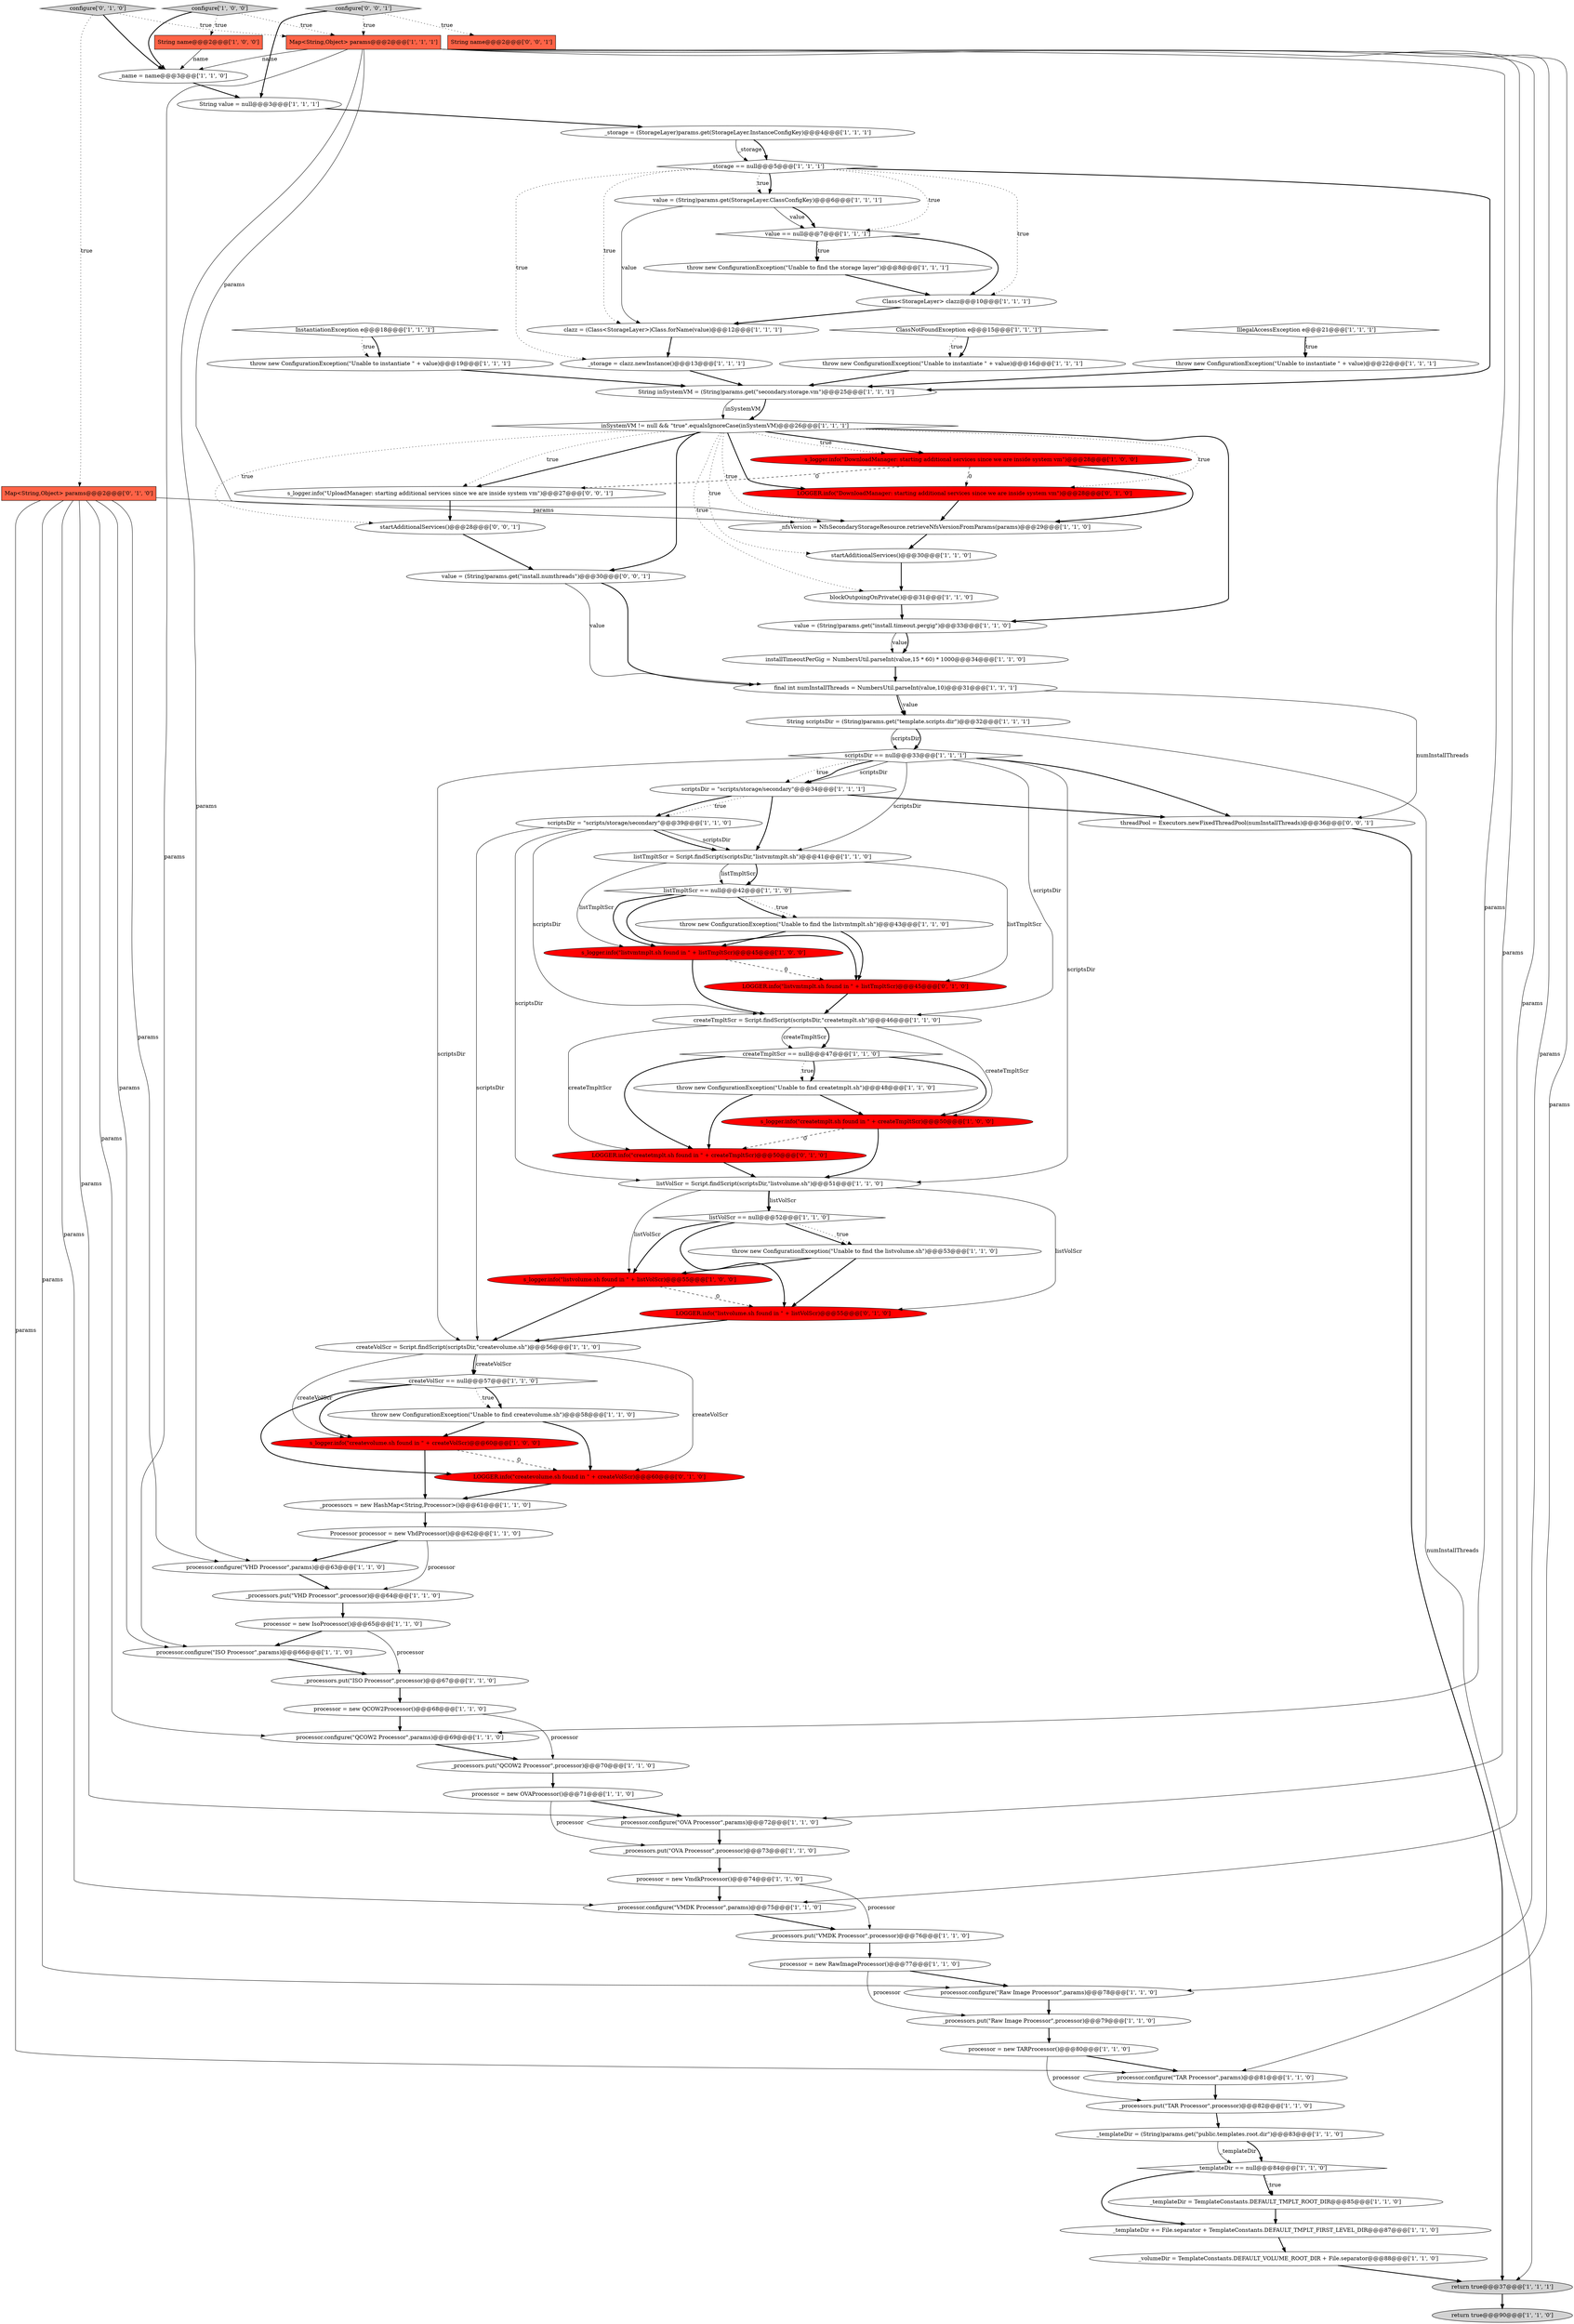 digraph {
75 [style = filled, label = "_processors.put(\"Raw Image Processor\",processor)@@@79@@@['1', '1', '0']", fillcolor = white, shape = ellipse image = "AAA0AAABBB1BBB"];
40 [style = filled, label = "listVolScr = Script.findScript(scriptsDir,\"listvolume.sh\")@@@51@@@['1', '1', '0']", fillcolor = white, shape = ellipse image = "AAA0AAABBB1BBB"];
78 [style = filled, label = "Map<String,Object> params@@@2@@@['0', '1', '0']", fillcolor = tomato, shape = box image = "AAA0AAABBB2BBB"];
4 [style = filled, label = "listTmpltScr == null@@@42@@@['1', '1', '0']", fillcolor = white, shape = diamond image = "AAA0AAABBB1BBB"];
22 [style = filled, label = "ClassNotFoundException e@@@15@@@['1', '1', '1']", fillcolor = white, shape = diamond image = "AAA0AAABBB1BBB"];
16 [style = filled, label = "_storage = clazz.newInstance()@@@13@@@['1', '1', '1']", fillcolor = white, shape = ellipse image = "AAA0AAABBB1BBB"];
65 [style = filled, label = "_processors.put(\"ISO Processor\",processor)@@@67@@@['1', '1', '0']", fillcolor = white, shape = ellipse image = "AAA0AAABBB1BBB"];
85 [style = filled, label = "startAdditionalServices()@@@28@@@['0', '0', '1']", fillcolor = white, shape = ellipse image = "AAA0AAABBB3BBB"];
37 [style = filled, label = "processor.configure(\"TAR Processor\",params)@@@81@@@['1', '1', '0']", fillcolor = white, shape = ellipse image = "AAA0AAABBB1BBB"];
79 [style = filled, label = "LOGGER.info(\"createvolume.sh found in \" + createVolScr)@@@60@@@['0', '1', '0']", fillcolor = red, shape = ellipse image = "AAA1AAABBB2BBB"];
33 [style = filled, label = "processor = new OVAProcessor()@@@71@@@['1', '1', '0']", fillcolor = white, shape = ellipse image = "AAA0AAABBB1BBB"];
62 [style = filled, label = "_templateDir = TemplateConstants.DEFAULT_TMPLT_ROOT_DIR@@@85@@@['1', '1', '0']", fillcolor = white, shape = ellipse image = "AAA0AAABBB1BBB"];
48 [style = filled, label = "throw new ConfigurationException(\"Unable to instantiate \" + value)@@@19@@@['1', '1', '1']", fillcolor = white, shape = ellipse image = "AAA0AAABBB1BBB"];
76 [style = filled, label = "processor = new TARProcessor()@@@80@@@['1', '1', '0']", fillcolor = white, shape = ellipse image = "AAA0AAABBB1BBB"];
7 [style = filled, label = "processor.configure(\"OVA Processor\",params)@@@72@@@['1', '1', '0']", fillcolor = white, shape = ellipse image = "AAA0AAABBB1BBB"];
49 [style = filled, label = "return true@@@37@@@['1', '1', '1']", fillcolor = lightgray, shape = ellipse image = "AAA0AAABBB1BBB"];
29 [style = filled, label = "String name@@@2@@@['1', '0', '0']", fillcolor = tomato, shape = box image = "AAA0AAABBB1BBB"];
19 [style = filled, label = "createTmpltScr = Script.findScript(scriptsDir,\"createtmplt.sh\")@@@46@@@['1', '1', '0']", fillcolor = white, shape = ellipse image = "AAA0AAABBB1BBB"];
63 [style = filled, label = "Class<StorageLayer> clazz@@@10@@@['1', '1', '1']", fillcolor = white, shape = ellipse image = "AAA0AAABBB1BBB"];
72 [style = filled, label = "_storage == null@@@5@@@['1', '1', '1']", fillcolor = white, shape = diamond image = "AAA0AAABBB1BBB"];
77 [style = filled, label = "LOGGER.info(\"DownloadManager: starting additional services since we are inside system vm\")@@@28@@@['0', '1', '0']", fillcolor = red, shape = ellipse image = "AAA1AAABBB2BBB"];
21 [style = filled, label = "_volumeDir = TemplateConstants.DEFAULT_VOLUME_ROOT_DIR + File.separator@@@88@@@['1', '1', '0']", fillcolor = white, shape = ellipse image = "AAA0AAABBB1BBB"];
81 [style = filled, label = "LOGGER.info(\"createtmplt.sh found in \" + createTmpltScr)@@@50@@@['0', '1', '0']", fillcolor = red, shape = ellipse image = "AAA1AAABBB2BBB"];
83 [style = filled, label = "LOGGER.info(\"listvmtmplt.sh found in \" + listTmpltScr)@@@45@@@['0', '1', '0']", fillcolor = red, shape = ellipse image = "AAA1AAABBB2BBB"];
82 [style = filled, label = "LOGGER.info(\"listvolume.sh found in \" + listVolScr)@@@55@@@['0', '1', '0']", fillcolor = red, shape = ellipse image = "AAA1AAABBB2BBB"];
2 [style = filled, label = "String value = null@@@3@@@['1', '1', '1']", fillcolor = white, shape = ellipse image = "AAA0AAABBB1BBB"];
20 [style = filled, label = "throw new ConfigurationException(\"Unable to find the listvolume.sh\")@@@53@@@['1', '1', '0']", fillcolor = white, shape = ellipse image = "AAA0AAABBB1BBB"];
45 [style = filled, label = "throw new ConfigurationException(\"Unable to find createvolume.sh\")@@@58@@@['1', '1', '0']", fillcolor = white, shape = ellipse image = "AAA0AAABBB1BBB"];
10 [style = filled, label = "InstantiationException e@@@18@@@['1', '1', '1']", fillcolor = white, shape = diamond image = "AAA0AAABBB1BBB"];
41 [style = filled, label = "throw new ConfigurationException(\"Unable to find createtmplt.sh\")@@@48@@@['1', '1', '0']", fillcolor = white, shape = ellipse image = "AAA0AAABBB1BBB"];
87 [style = filled, label = "configure['0', '0', '1']", fillcolor = lightgray, shape = diamond image = "AAA0AAABBB3BBB"];
34 [style = filled, label = "_processors = new HashMap<String,Processor>()@@@61@@@['1', '1', '0']", fillcolor = white, shape = ellipse image = "AAA0AAABBB1BBB"];
89 [style = filled, label = "threadPool = Executors.newFixedThreadPool(numInstallThreads)@@@36@@@['0', '0', '1']", fillcolor = white, shape = ellipse image = "AAA0AAABBB3BBB"];
53 [style = filled, label = "scriptsDir == null@@@33@@@['1', '1', '1']", fillcolor = white, shape = diamond image = "AAA0AAABBB1BBB"];
9 [style = filled, label = "processor.configure(\"VHD Processor\",params)@@@63@@@['1', '1', '0']", fillcolor = white, shape = ellipse image = "AAA0AAABBB1BBB"];
12 [style = filled, label = "value = (String)params.get(StorageLayer.ClassConfigKey)@@@6@@@['1', '1', '1']", fillcolor = white, shape = ellipse image = "AAA0AAABBB1BBB"];
60 [style = filled, label = "_templateDir += File.separator + TemplateConstants.DEFAULT_TMPLT_FIRST_LEVEL_DIR@@@87@@@['1', '1', '0']", fillcolor = white, shape = ellipse image = "AAA0AAABBB1BBB"];
35 [style = filled, label = "return true@@@90@@@['1', '1', '0']", fillcolor = lightgray, shape = ellipse image = "AAA0AAABBB1BBB"];
44 [style = filled, label = "processor.configure(\"Raw Image Processor\",params)@@@78@@@['1', '1', '0']", fillcolor = white, shape = ellipse image = "AAA0AAABBB1BBB"];
36 [style = filled, label = "_processors.put(\"QCOW2 Processor\",processor)@@@70@@@['1', '1', '0']", fillcolor = white, shape = ellipse image = "AAA0AAABBB1BBB"];
61 [style = filled, label = "_templateDir == null@@@84@@@['1', '1', '0']", fillcolor = white, shape = diamond image = "AAA0AAABBB1BBB"];
74 [style = filled, label = "Processor processor = new VhdProcessor()@@@62@@@['1', '1', '0']", fillcolor = white, shape = ellipse image = "AAA0AAABBB1BBB"];
84 [style = filled, label = "String name@@@2@@@['0', '0', '1']", fillcolor = tomato, shape = box image = "AAA0AAABBB3BBB"];
51 [style = filled, label = "Map<String,Object> params@@@2@@@['1', '1', '1']", fillcolor = tomato, shape = box image = "AAA0AAABBB1BBB"];
55 [style = filled, label = "processor = new QCOW2Processor()@@@68@@@['1', '1', '0']", fillcolor = white, shape = ellipse image = "AAA0AAABBB1BBB"];
42 [style = filled, label = "s_logger.info(\"createvolume.sh found in \" + createVolScr)@@@60@@@['1', '0', '0']", fillcolor = red, shape = ellipse image = "AAA1AAABBB1BBB"];
17 [style = filled, label = "scriptsDir = \"scripts/storage/secondary\"@@@34@@@['1', '1', '1']", fillcolor = white, shape = ellipse image = "AAA0AAABBB1BBB"];
14 [style = filled, label = "processor.configure(\"VMDK Processor\",params)@@@75@@@['1', '1', '0']", fillcolor = white, shape = ellipse image = "AAA0AAABBB1BBB"];
47 [style = filled, label = "_templateDir = (String)params.get(\"public.templates.root.dir\")@@@83@@@['1', '1', '0']", fillcolor = white, shape = ellipse image = "AAA0AAABBB1BBB"];
58 [style = filled, label = "clazz = (Class<StorageLayer>)Class.forName(value)@@@12@@@['1', '1', '1']", fillcolor = white, shape = ellipse image = "AAA0AAABBB1BBB"];
6 [style = filled, label = "throw new ConfigurationException(\"Unable to instantiate \" + value)@@@16@@@['1', '1', '1']", fillcolor = white, shape = ellipse image = "AAA0AAABBB1BBB"];
25 [style = filled, label = "installTimeoutPerGig = NumbersUtil.parseInt(value,15 * 60) * 1000@@@34@@@['1', '1', '0']", fillcolor = white, shape = ellipse image = "AAA0AAABBB1BBB"];
0 [style = filled, label = "value == null@@@7@@@['1', '1', '1']", fillcolor = white, shape = diamond image = "AAA0AAABBB1BBB"];
56 [style = filled, label = "String inSystemVM = (String)params.get(\"secondary.storage.vm\")@@@25@@@['1', '1', '1']", fillcolor = white, shape = ellipse image = "AAA0AAABBB1BBB"];
26 [style = filled, label = "listTmpltScr = Script.findScript(scriptsDir,\"listvmtmplt.sh\")@@@41@@@['1', '1', '0']", fillcolor = white, shape = ellipse image = "AAA0AAABBB1BBB"];
5 [style = filled, label = "processor = new VmdkProcessor()@@@74@@@['1', '1', '0']", fillcolor = white, shape = ellipse image = "AAA0AAABBB1BBB"];
23 [style = filled, label = "_processors.put(\"TAR Processor\",processor)@@@82@@@['1', '1', '0']", fillcolor = white, shape = ellipse image = "AAA0AAABBB1BBB"];
69 [style = filled, label = "throw new ConfigurationException(\"Unable to find the storage layer\")@@@8@@@['1', '1', '1']", fillcolor = white, shape = ellipse image = "AAA0AAABBB1BBB"];
13 [style = filled, label = "inSystemVM != null && \"true\".equalsIgnoreCase(inSystemVM)@@@26@@@['1', '1', '1']", fillcolor = white, shape = diamond image = "AAA0AAABBB1BBB"];
68 [style = filled, label = "processor.configure(\"QCOW2 Processor\",params)@@@69@@@['1', '1', '0']", fillcolor = white, shape = ellipse image = "AAA0AAABBB1BBB"];
59 [style = filled, label = "s_logger.info(\"DownloadManager: starting additional services since we are inside system vm\")@@@28@@@['1', '0', '0']", fillcolor = red, shape = ellipse image = "AAA1AAABBB1BBB"];
38 [style = filled, label = "_name = name@@@3@@@['1', '1', '0']", fillcolor = white, shape = ellipse image = "AAA0AAABBB1BBB"];
54 [style = filled, label = "final int numInstallThreads = NumbersUtil.parseInt(value,10)@@@31@@@['1', '1', '1']", fillcolor = white, shape = ellipse image = "AAA0AAABBB1BBB"];
50 [style = filled, label = "_processors.put(\"VMDK Processor\",processor)@@@76@@@['1', '1', '0']", fillcolor = white, shape = ellipse image = "AAA0AAABBB1BBB"];
71 [style = filled, label = "createVolScr = Script.findScript(scriptsDir,\"createvolume.sh\")@@@56@@@['1', '1', '0']", fillcolor = white, shape = ellipse image = "AAA0AAABBB1BBB"];
3 [style = filled, label = "_storage = (StorageLayer)params.get(StorageLayer.InstanceConfigKey)@@@4@@@['1', '1', '1']", fillcolor = white, shape = ellipse image = "AAA0AAABBB1BBB"];
31 [style = filled, label = "throw new ConfigurationException(\"Unable to instantiate \" + value)@@@22@@@['1', '1', '1']", fillcolor = white, shape = ellipse image = "AAA0AAABBB1BBB"];
27 [style = filled, label = "s_logger.info(\"listvolume.sh found in \" + listVolScr)@@@55@@@['1', '0', '0']", fillcolor = red, shape = ellipse image = "AAA1AAABBB1BBB"];
57 [style = filled, label = "_processors.put(\"OVA Processor\",processor)@@@73@@@['1', '1', '0']", fillcolor = white, shape = ellipse image = "AAA0AAABBB1BBB"];
32 [style = filled, label = "createVolScr == null@@@57@@@['1', '1', '0']", fillcolor = white, shape = diamond image = "AAA0AAABBB1BBB"];
80 [style = filled, label = "configure['0', '1', '0']", fillcolor = lightgray, shape = diamond image = "AAA0AAABBB2BBB"];
24 [style = filled, label = "_nfsVersion = NfsSecondaryStorageResource.retrieveNfsVersionFromParams(params)@@@29@@@['1', '1', '0']", fillcolor = white, shape = ellipse image = "AAA0AAABBB1BBB"];
11 [style = filled, label = "processor = new RawImageProcessor()@@@77@@@['1', '1', '0']", fillcolor = white, shape = ellipse image = "AAA0AAABBB1BBB"];
73 [style = filled, label = "startAdditionalServices()@@@30@@@['1', '1', '0']", fillcolor = white, shape = ellipse image = "AAA0AAABBB1BBB"];
28 [style = filled, label = "blockOutgoingOnPrivate()@@@31@@@['1', '1', '0']", fillcolor = white, shape = ellipse image = "AAA0AAABBB1BBB"];
43 [style = filled, label = "value = (String)params.get(\"install.timeout.pergig\")@@@33@@@['1', '1', '0']", fillcolor = white, shape = ellipse image = "AAA0AAABBB1BBB"];
15 [style = filled, label = "scriptsDir = \"scripts/storage/secondary\"@@@39@@@['1', '1', '0']", fillcolor = white, shape = ellipse image = "AAA0AAABBB1BBB"];
30 [style = filled, label = "throw new ConfigurationException(\"Unable to find the listvmtmplt.sh\")@@@43@@@['1', '1', '0']", fillcolor = white, shape = ellipse image = "AAA0AAABBB1BBB"];
64 [style = filled, label = "createTmpltScr == null@@@47@@@['1', '1', '0']", fillcolor = white, shape = diamond image = "AAA0AAABBB1BBB"];
70 [style = filled, label = "IllegalAccessException e@@@21@@@['1', '1', '1']", fillcolor = white, shape = diamond image = "AAA0AAABBB1BBB"];
86 [style = filled, label = "value = (String)params.get(\"install.numthreads\")@@@30@@@['0', '0', '1']", fillcolor = white, shape = ellipse image = "AAA0AAABBB3BBB"];
39 [style = filled, label = "s_logger.info(\"createtmplt.sh found in \" + createTmpltScr)@@@50@@@['1', '0', '0']", fillcolor = red, shape = ellipse image = "AAA1AAABBB1BBB"];
67 [style = filled, label = "_processors.put(\"VHD Processor\",processor)@@@64@@@['1', '1', '0']", fillcolor = white, shape = ellipse image = "AAA0AAABBB1BBB"];
8 [style = filled, label = "s_logger.info(\"listvmtmplt.sh found in \" + listTmpltScr)@@@45@@@['1', '0', '0']", fillcolor = red, shape = ellipse image = "AAA1AAABBB1BBB"];
52 [style = filled, label = "configure['1', '0', '0']", fillcolor = lightgray, shape = diamond image = "AAA0AAABBB1BBB"];
66 [style = filled, label = "listVolScr == null@@@52@@@['1', '1', '0']", fillcolor = white, shape = diamond image = "AAA0AAABBB1BBB"];
46 [style = filled, label = "processor = new IsoProcessor()@@@65@@@['1', '1', '0']", fillcolor = white, shape = ellipse image = "AAA0AAABBB1BBB"];
88 [style = filled, label = "s_logger.info(\"UploadManager: starting additional services since we are inside system vm\")@@@27@@@['0', '0', '1']", fillcolor = white, shape = ellipse image = "AAA0AAABBB3BBB"];
18 [style = filled, label = "String scriptsDir = (String)params.get(\"template.scripts.dir\")@@@32@@@['1', '1', '1']", fillcolor = white, shape = ellipse image = "AAA0AAABBB1BBB"];
1 [style = filled, label = "processor.configure(\"ISO Processor\",params)@@@66@@@['1', '1', '0']", fillcolor = white, shape = ellipse image = "AAA0AAABBB1BBB"];
13->24 [style = dotted, label="true"];
61->62 [style = dotted, label="true"];
55->68 [style = bold, label=""];
51->44 [style = solid, label="params"];
40->66 [style = bold, label=""];
13->28 [style = dotted, label="true"];
31->56 [style = bold, label=""];
74->67 [style = solid, label="processor"];
82->71 [style = bold, label=""];
24->73 [style = bold, label=""];
32->45 [style = dotted, label="true"];
8->83 [style = dashed, label="0"];
52->51 [style = dotted, label="true"];
85->86 [style = bold, label=""];
36->33 [style = bold, label=""];
78->9 [style = solid, label="params"];
4->30 [style = dotted, label="true"];
20->27 [style = bold, label=""];
13->59 [style = bold, label=""];
83->19 [style = bold, label=""];
80->38 [style = bold, label=""];
17->15 [style = dotted, label="true"];
28->43 [style = bold, label=""];
66->20 [style = bold, label=""];
19->81 [style = solid, label="createTmpltScr"];
70->31 [style = dotted, label="true"];
76->37 [style = bold, label=""];
45->42 [style = bold, label=""];
13->88 [style = bold, label=""];
12->58 [style = solid, label="value"];
52->29 [style = dotted, label="true"];
4->8 [style = bold, label=""];
13->86 [style = bold, label=""];
74->9 [style = bold, label=""];
70->31 [style = bold, label=""];
18->49 [style = solid, label="numInstallThreads"];
30->8 [style = bold, label=""];
51->24 [style = solid, label="params"];
26->4 [style = solid, label="listTmpltScr"];
64->41 [style = dotted, label="true"];
56->13 [style = solid, label="inSystemVM"];
30->83 [style = bold, label=""];
26->83 [style = solid, label="listTmpltScr"];
33->7 [style = bold, label=""];
3->72 [style = solid, label="_storage"];
13->59 [style = dotted, label="true"];
51->38 [style = solid, label="name"];
78->14 [style = solid, label="params"];
58->16 [style = bold, label=""];
3->72 [style = bold, label=""];
60->21 [style = bold, label=""];
16->56 [style = bold, label=""];
11->44 [style = bold, label=""];
62->60 [style = bold, label=""];
13->77 [style = dotted, label="true"];
7->57 [style = bold, label=""];
10->48 [style = bold, label=""];
71->32 [style = solid, label="createVolScr"];
26->4 [style = bold, label=""];
34->74 [style = bold, label=""];
51->14 [style = solid, label="params"];
38->2 [style = bold, label=""];
12->0 [style = solid, label="value"];
33->57 [style = solid, label="processor"];
15->19 [style = solid, label="scriptsDir"];
26->8 [style = solid, label="listTmpltScr"];
51->9 [style = solid, label="params"];
78->24 [style = solid, label="params"];
13->73 [style = dotted, label="true"];
56->13 [style = bold, label=""];
13->43 [style = bold, label=""];
87->2 [style = bold, label=""];
57->5 [style = bold, label=""];
71->32 [style = bold, label=""];
17->15 [style = bold, label=""];
18->53 [style = solid, label="scriptsDir"];
27->71 [style = bold, label=""];
65->55 [style = bold, label=""];
32->42 [style = bold, label=""];
64->41 [style = bold, label=""];
78->44 [style = solid, label="params"];
22->6 [style = bold, label=""];
15->71 [style = solid, label="scriptsDir"];
78->7 [style = solid, label="params"];
68->36 [style = bold, label=""];
19->64 [style = bold, label=""];
51->37 [style = solid, label="params"];
54->18 [style = solid, label="value"];
47->61 [style = solid, label="_templateDir"];
49->35 [style = bold, label=""];
71->42 [style = solid, label="createVolScr"];
40->66 [style = solid, label="listVolScr"];
2->3 [style = bold, label=""];
53->17 [style = solid, label="scriptsDir"];
47->61 [style = bold, label=""];
39->81 [style = dashed, label="0"];
54->89 [style = solid, label="numInstallThreads"];
72->12 [style = bold, label=""];
72->58 [style = dotted, label="true"];
77->24 [style = bold, label=""];
72->0 [style = dotted, label="true"];
72->12 [style = dotted, label="true"];
78->1 [style = solid, label="params"];
59->88 [style = dashed, label="0"];
59->77 [style = dashed, label="0"];
78->37 [style = solid, label="params"];
15->40 [style = solid, label="scriptsDir"];
80->78 [style = dotted, label="true"];
6->56 [style = bold, label=""];
19->39 [style = solid, label="createTmpltScr"];
72->56 [style = bold, label=""];
86->54 [style = bold, label=""];
43->25 [style = solid, label="value"];
44->75 [style = bold, label=""];
39->40 [style = bold, label=""];
66->82 [style = bold, label=""];
19->64 [style = solid, label="createTmpltScr"];
23->47 [style = bold, label=""];
87->51 [style = dotted, label="true"];
46->65 [style = solid, label="processor"];
14->50 [style = bold, label=""];
41->81 [style = bold, label=""];
0->69 [style = bold, label=""];
0->63 [style = bold, label=""];
87->84 [style = dotted, label="true"];
21->49 [style = bold, label=""];
53->40 [style = solid, label="scriptsDir"];
1->65 [style = bold, label=""];
75->76 [style = bold, label=""];
45->79 [style = bold, label=""];
25->54 [style = bold, label=""];
51->68 [style = solid, label="params"];
80->51 [style = dotted, label="true"];
86->54 [style = solid, label="value"];
51->1 [style = solid, label="params"];
61->62 [style = bold, label=""];
40->27 [style = solid, label="listVolScr"];
32->45 [style = bold, label=""];
42->34 [style = bold, label=""];
17->26 [style = bold, label=""];
61->60 [style = bold, label=""];
48->56 [style = bold, label=""];
27->82 [style = dashed, label="0"];
67->46 [style = bold, label=""];
72->16 [style = dotted, label="true"];
8->19 [style = bold, label=""];
89->49 [style = bold, label=""];
64->81 [style = bold, label=""];
53->17 [style = dotted, label="true"];
15->26 [style = solid, label="scriptsDir"];
52->38 [style = bold, label=""];
53->71 [style = solid, label="scriptsDir"];
18->53 [style = bold, label=""];
42->79 [style = dashed, label="0"];
79->34 [style = bold, label=""];
72->63 [style = dotted, label="true"];
13->88 [style = dotted, label="true"];
0->69 [style = dotted, label="true"];
5->14 [style = bold, label=""];
73->28 [style = bold, label=""];
64->39 [style = bold, label=""];
53->19 [style = solid, label="scriptsDir"];
12->0 [style = bold, label=""];
37->23 [style = bold, label=""];
22->6 [style = dotted, label="true"];
55->36 [style = solid, label="processor"];
15->26 [style = bold, label=""];
11->75 [style = solid, label="processor"];
63->58 [style = bold, label=""];
4->83 [style = bold, label=""];
78->68 [style = solid, label="params"];
54->18 [style = bold, label=""];
66->27 [style = bold, label=""];
4->30 [style = bold, label=""];
29->38 [style = solid, label="name"];
46->1 [style = bold, label=""];
50->11 [style = bold, label=""];
32->79 [style = bold, label=""];
53->89 [style = bold, label=""];
20->82 [style = bold, label=""];
5->50 [style = solid, label="processor"];
53->17 [style = bold, label=""];
71->79 [style = solid, label="createVolScr"];
40->82 [style = solid, label="listVolScr"];
81->40 [style = bold, label=""];
59->24 [style = bold, label=""];
51->7 [style = solid, label="params"];
17->89 [style = bold, label=""];
88->85 [style = bold, label=""];
10->48 [style = dotted, label="true"];
13->77 [style = bold, label=""];
9->67 [style = bold, label=""];
41->39 [style = bold, label=""];
43->25 [style = bold, label=""];
76->23 [style = solid, label="processor"];
69->63 [style = bold, label=""];
66->20 [style = dotted, label="true"];
13->85 [style = dotted, label="true"];
53->26 [style = solid, label="scriptsDir"];
}
